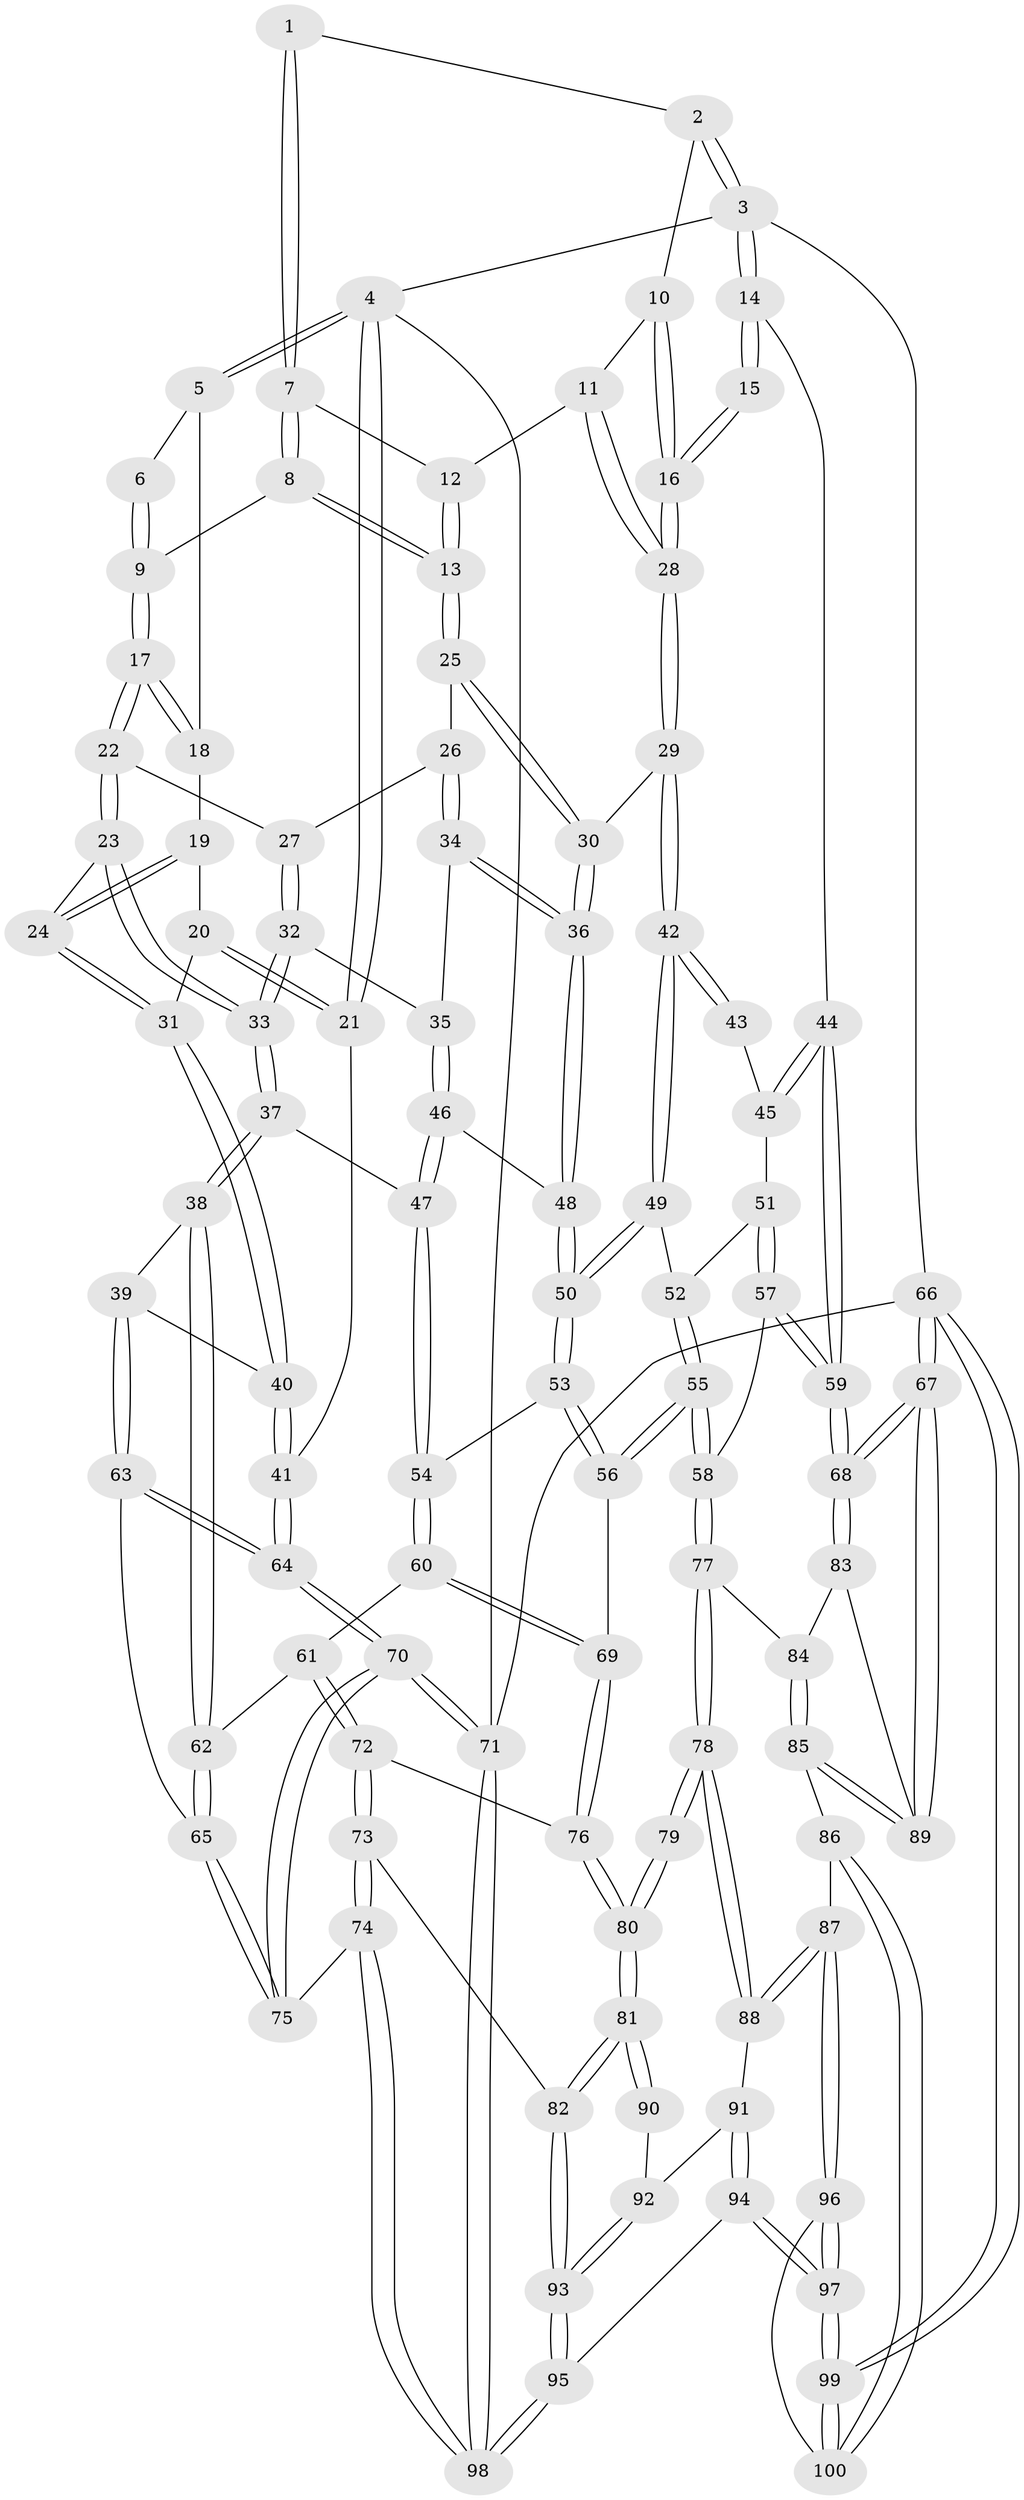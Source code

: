 // Generated by graph-tools (version 1.1) at 2025/27/03/09/25 03:27:07]
// undirected, 100 vertices, 247 edges
graph export_dot {
graph [start="1"]
  node [color=gray90,style=filled];
  1 [pos="+0.5046330900794608+0"];
  2 [pos="+0.8296113478615029+0"];
  3 [pos="+1+0"];
  4 [pos="+0+0"];
  5 [pos="+0+0"];
  6 [pos="+0.22006330996646145+0"];
  7 [pos="+0.5073356968774172+0"];
  8 [pos="+0.40334093387124137+0.09423956637063051"];
  9 [pos="+0.29653925761038824+0.14360300421480848"];
  10 [pos="+0.8102702523432265+0.02049897592602367"];
  11 [pos="+0.6941707506735526+0.14917322303168967"];
  12 [pos="+0.5604902257766365+0.0002553770545175521"];
  13 [pos="+0.507026698115581+0.22678953075641894"];
  14 [pos="+1+0.17646964194540182"];
  15 [pos="+1+0.18496577471287864"];
  16 [pos="+0.9715739624044063+0.16122095394340563"];
  17 [pos="+0.29315205857282645+0.14756548860281138"];
  18 [pos="+0.12653964077125734+0.11460436195015901"];
  19 [pos="+0.11698670644153648+0.14691746920246232"];
  20 [pos="+0.004321307093981666+0.2672837200838193"];
  21 [pos="+0+0.30456633050333265"];
  22 [pos="+0.3055835545534265+0.27292521896665706"];
  23 [pos="+0.2767120023941289+0.30102120848103325"];
  24 [pos="+0.17299602932951477+0.30640800771894167"];
  25 [pos="+0.5244965785202644+0.2692911861434575"];
  26 [pos="+0.45908896435487373+0.3014283707636382"];
  27 [pos="+0.3977708270908814+0.29720974774404185"];
  28 [pos="+0.6948107002530671+0.26430075353987514"];
  29 [pos="+0.6816334034122322+0.29524396349359827"];
  30 [pos="+0.668627310082123+0.29485765576388234"];
  31 [pos="+0.1291289969457269+0.3362054056687415"];
  32 [pos="+0.37084103982974376+0.40975416956622907"];
  33 [pos="+0.27883022767227444+0.40809231163066295"];
  34 [pos="+0.4549975221162242+0.3544577494615223"];
  35 [pos="+0.39625728280206+0.4383973430213264"];
  36 [pos="+0.4868856901960485+0.4664860621538569"];
  37 [pos="+0.2586116043211368+0.4890787052654143"];
  38 [pos="+0.24769875324450472+0.4943881709088446"];
  39 [pos="+0.1465738819536878+0.5018947785834111"];
  40 [pos="+0.10607277529128392+0.45507711315112814"];
  41 [pos="+0+0.4319698943181316"];
  42 [pos="+0.7094963572388838+0.34901720500530675"];
  43 [pos="+0.8790969002953994+0.33904310311195607"];
  44 [pos="+1+0.3332745793237625"];
  45 [pos="+0.9571489668532595+0.4309767003481922"];
  46 [pos="+0.39791529289165767+0.47971758483422927"];
  47 [pos="+0.3404653399163709+0.5171621007203703"];
  48 [pos="+0.4831538484684722+0.4873452923186671"];
  49 [pos="+0.7121431092671455+0.3695331382188155"];
  50 [pos="+0.5164671563386485+0.5322102686008696"];
  51 [pos="+0.9030540750719102+0.48656528633317203"];
  52 [pos="+0.7240195203197985+0.39938877095134645"];
  53 [pos="+0.5185421914709138+0.5493917664354897"];
  54 [pos="+0.3669261358305893+0.5760489707002688"];
  55 [pos="+0.7117134183257963+0.6374086436399053"];
  56 [pos="+0.554944512106131+0.6319319493985566"];
  57 [pos="+0.9355876123360464+0.6513554886066577"];
  58 [pos="+0.7618984200369173+0.6896984916334579"];
  59 [pos="+1+0.7355730280731524"];
  60 [pos="+0.36776451528748505+0.6086467764408529"];
  61 [pos="+0.3363241799589661+0.6471089951369946"];
  62 [pos="+0.2622405362433703+0.6464771886673752"];
  63 [pos="+0.10583216635253813+0.6210065332551088"];
  64 [pos="+0+0.636042532011887"];
  65 [pos="+0.16896562293381356+0.7269261461986684"];
  66 [pos="+1+1"];
  67 [pos="+1+1"];
  68 [pos="+1+0.7890470969588486"];
  69 [pos="+0.5086929165390771+0.6790531664463433"];
  70 [pos="+0+0.7703233230240988"];
  71 [pos="+0+1"];
  72 [pos="+0.3527626352786573+0.7090588942548002"];
  73 [pos="+0.30460171638986916+0.836854752273354"];
  74 [pos="+0.20639629004105572+0.8476966717570014"];
  75 [pos="+0.17154254526939847+0.7887844994247383"];
  76 [pos="+0.5023930908514408+0.695497861742558"];
  77 [pos="+0.7477686295435779+0.7623284029057777"];
  78 [pos="+0.6255255294316572+0.8611441609222746"];
  79 [pos="+0.6056962551851107+0.853229540678396"];
  80 [pos="+0.4965387676771054+0.7796198884908299"];
  81 [pos="+0.3890139336684422+0.8578909397162251"];
  82 [pos="+0.3820190401715424+0.8603643909984374"];
  83 [pos="+0.8759506670536547+0.8347280640996609"];
  84 [pos="+0.7835155774768258+0.8187312428126762"];
  85 [pos="+0.8075247332657162+0.8982645348660173"];
  86 [pos="+0.7864694256927777+0.9369394350443964"];
  87 [pos="+0.6475806847790521+0.9389482868959033"];
  88 [pos="+0.6257853926620263+0.8661400110582465"];
  89 [pos="+0.9342767840614421+0.9476226000639194"];
  90 [pos="+0.49467687088501205+0.9165679229921849"];
  91 [pos="+0.5416603380520228+0.9465725806841382"];
  92 [pos="+0.5011039264716596+0.9321926167654068"];
  93 [pos="+0.43690532761383816+1"];
  94 [pos="+0.5281145006851562+1"];
  95 [pos="+0.4445852845554576+1"];
  96 [pos="+0.6472523562228764+0.9530264264037676"];
  97 [pos="+0.5998517027881272+1"];
  98 [pos="+0+1"];
  99 [pos="+0.8206623141371076+1"];
  100 [pos="+0.7822782750202232+0.9905827251378932"];
  1 -- 2;
  1 -- 7;
  1 -- 7;
  2 -- 3;
  2 -- 3;
  2 -- 10;
  3 -- 4;
  3 -- 14;
  3 -- 14;
  3 -- 66;
  4 -- 5;
  4 -- 5;
  4 -- 21;
  4 -- 21;
  4 -- 71;
  5 -- 6;
  5 -- 18;
  6 -- 9;
  6 -- 9;
  7 -- 8;
  7 -- 8;
  7 -- 12;
  8 -- 9;
  8 -- 13;
  8 -- 13;
  9 -- 17;
  9 -- 17;
  10 -- 11;
  10 -- 16;
  10 -- 16;
  11 -- 12;
  11 -- 28;
  11 -- 28;
  12 -- 13;
  12 -- 13;
  13 -- 25;
  13 -- 25;
  14 -- 15;
  14 -- 15;
  14 -- 44;
  15 -- 16;
  15 -- 16;
  16 -- 28;
  16 -- 28;
  17 -- 18;
  17 -- 18;
  17 -- 22;
  17 -- 22;
  18 -- 19;
  19 -- 20;
  19 -- 24;
  19 -- 24;
  20 -- 21;
  20 -- 21;
  20 -- 31;
  21 -- 41;
  22 -- 23;
  22 -- 23;
  22 -- 27;
  23 -- 24;
  23 -- 33;
  23 -- 33;
  24 -- 31;
  24 -- 31;
  25 -- 26;
  25 -- 30;
  25 -- 30;
  26 -- 27;
  26 -- 34;
  26 -- 34;
  27 -- 32;
  27 -- 32;
  28 -- 29;
  28 -- 29;
  29 -- 30;
  29 -- 42;
  29 -- 42;
  30 -- 36;
  30 -- 36;
  31 -- 40;
  31 -- 40;
  32 -- 33;
  32 -- 33;
  32 -- 35;
  33 -- 37;
  33 -- 37;
  34 -- 35;
  34 -- 36;
  34 -- 36;
  35 -- 46;
  35 -- 46;
  36 -- 48;
  36 -- 48;
  37 -- 38;
  37 -- 38;
  37 -- 47;
  38 -- 39;
  38 -- 62;
  38 -- 62;
  39 -- 40;
  39 -- 63;
  39 -- 63;
  40 -- 41;
  40 -- 41;
  41 -- 64;
  41 -- 64;
  42 -- 43;
  42 -- 43;
  42 -- 49;
  42 -- 49;
  43 -- 45;
  44 -- 45;
  44 -- 45;
  44 -- 59;
  44 -- 59;
  45 -- 51;
  46 -- 47;
  46 -- 47;
  46 -- 48;
  47 -- 54;
  47 -- 54;
  48 -- 50;
  48 -- 50;
  49 -- 50;
  49 -- 50;
  49 -- 52;
  50 -- 53;
  50 -- 53;
  51 -- 52;
  51 -- 57;
  51 -- 57;
  52 -- 55;
  52 -- 55;
  53 -- 54;
  53 -- 56;
  53 -- 56;
  54 -- 60;
  54 -- 60;
  55 -- 56;
  55 -- 56;
  55 -- 58;
  55 -- 58;
  56 -- 69;
  57 -- 58;
  57 -- 59;
  57 -- 59;
  58 -- 77;
  58 -- 77;
  59 -- 68;
  59 -- 68;
  60 -- 61;
  60 -- 69;
  60 -- 69;
  61 -- 62;
  61 -- 72;
  61 -- 72;
  62 -- 65;
  62 -- 65;
  63 -- 64;
  63 -- 64;
  63 -- 65;
  64 -- 70;
  64 -- 70;
  65 -- 75;
  65 -- 75;
  66 -- 67;
  66 -- 67;
  66 -- 99;
  66 -- 99;
  66 -- 71;
  67 -- 68;
  67 -- 68;
  67 -- 89;
  67 -- 89;
  68 -- 83;
  68 -- 83;
  69 -- 76;
  69 -- 76;
  70 -- 71;
  70 -- 71;
  70 -- 75;
  70 -- 75;
  71 -- 98;
  71 -- 98;
  72 -- 73;
  72 -- 73;
  72 -- 76;
  73 -- 74;
  73 -- 74;
  73 -- 82;
  74 -- 75;
  74 -- 98;
  74 -- 98;
  76 -- 80;
  76 -- 80;
  77 -- 78;
  77 -- 78;
  77 -- 84;
  78 -- 79;
  78 -- 79;
  78 -- 88;
  78 -- 88;
  79 -- 80;
  79 -- 80;
  80 -- 81;
  80 -- 81;
  81 -- 82;
  81 -- 82;
  81 -- 90;
  81 -- 90;
  82 -- 93;
  82 -- 93;
  83 -- 84;
  83 -- 89;
  84 -- 85;
  84 -- 85;
  85 -- 86;
  85 -- 89;
  85 -- 89;
  86 -- 87;
  86 -- 100;
  86 -- 100;
  87 -- 88;
  87 -- 88;
  87 -- 96;
  87 -- 96;
  88 -- 91;
  90 -- 92;
  91 -- 92;
  91 -- 94;
  91 -- 94;
  92 -- 93;
  92 -- 93;
  93 -- 95;
  93 -- 95;
  94 -- 95;
  94 -- 97;
  94 -- 97;
  95 -- 98;
  95 -- 98;
  96 -- 97;
  96 -- 97;
  96 -- 100;
  97 -- 99;
  97 -- 99;
  99 -- 100;
  99 -- 100;
}
